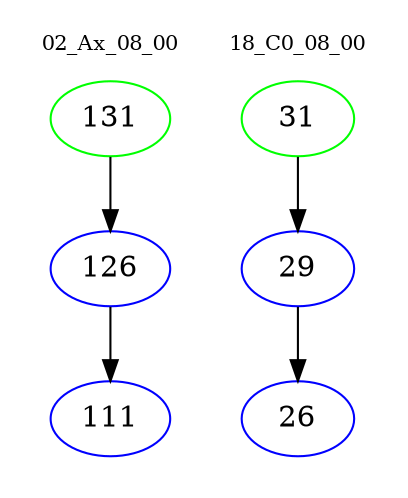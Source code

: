 digraph{
subgraph cluster_0 {
color = white
label = "02_Ax_08_00";
fontsize=10;
T0_131 [label="131", color="green"]
T0_131 -> T0_126 [color="black"]
T0_126 [label="126", color="blue"]
T0_126 -> T0_111 [color="black"]
T0_111 [label="111", color="blue"]
}
subgraph cluster_1 {
color = white
label = "18_C0_08_00";
fontsize=10;
T1_31 [label="31", color="green"]
T1_31 -> T1_29 [color="black"]
T1_29 [label="29", color="blue"]
T1_29 -> T1_26 [color="black"]
T1_26 [label="26", color="blue"]
}
}
